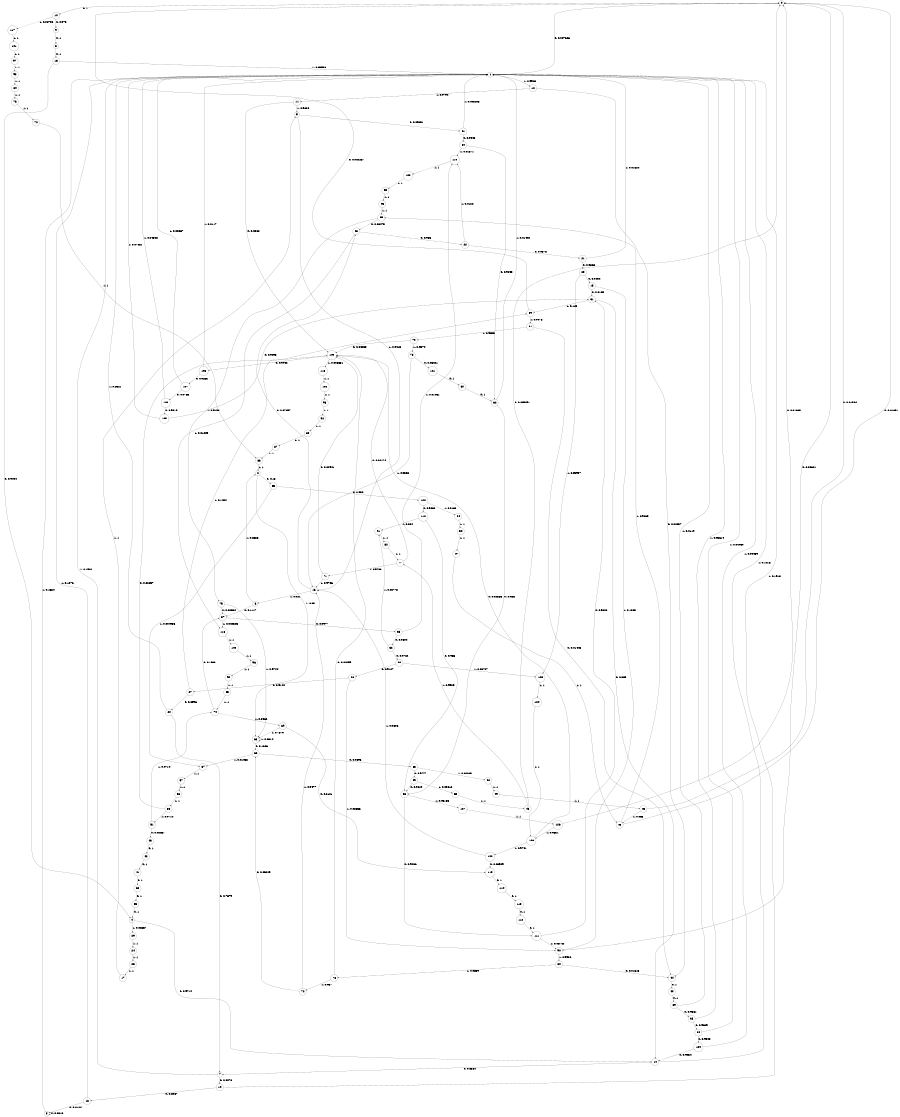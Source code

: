 digraph "ch1_random_source_L14" {
size = "6,8.5";
ratio = "fill";
node [shape = circle];
node [fontsize = 24];
edge [fontsize = 24];
0 -> 10 [label = "0: 1        "];
1 -> 0 [label = "0: 0.007666  "];
1 -> 12 [label = "1: 0.9923   "];
2 -> 65 [label = "0: 0.15     "];
2 -> 68 [label = "1: 0.85     "];
3 -> 13 [label = "0: 1        "];
4 -> 14 [label = "0: 0.9714   "];
4 -> 29 [label = "1: 0.02857  "];
5 -> 61 [label = "0: 0.05851  "];
5 -> 16 [label = "1: 0.9415   "];
6 -> 37 [label = "0: 0.1117   "];
6 -> 2 [label = "1: 0.8883   "];
7 -> 19 [label = "0: 0.8078   "];
7 -> 1 [label = "1: 0.1922   "];
8 -> 8 [label = "0: 0.8616   "];
8 -> 1 [label = "1: 0.1384   "];
9 -> 3 [label = "0: 1        "];
10 -> 9 [label = "0: 0.973    "];
10 -> 117 [label = "1: 0.02703  "];
11 -> 109 [label = "0: 0.0362   "];
11 -> 5 [label = "1: 0.9638   "];
12 -> 44 [label = "0: 0.02057  "];
12 -> 11 [label = "1: 0.9794   "];
13 -> 4 [label = "0: 0.9444   "];
13 -> 1 [label = "1: 0.05556  "];
14 -> 7 [label = "0: 0.8584   "];
14 -> 1 [label = "1: 0.1416   "];
15 -> 31 [label = "0: 0.8135   "];
15 -> 90 [label = "1: 0.1865   "];
16 -> 28 [label = "0: 0.07897  "];
16 -> 6 [label = "1: 0.921    "];
17 -> 5 [label = "1: 1        "];
18 -> 8 [label = "0: 0.8124   "];
18 -> 1 [label = "1: 0.1876   "];
19 -> 18 [label = "0: 0.8087   "];
19 -> 1 [label = "1: 0.1913   "];
20 -> 7 [label = "0: 0.7679   "];
20 -> 1 [label = "1: 0.2321   "];
21 -> 25 [label = "0: 0.9868   "];
21 -> 1 [label = "1: 0.01324  "];
22 -> 21 [label = "0: 0.9878   "];
22 -> 119 [label = "1: 0.0122   "];
23 -> 17 [label = "1: 1        "];
24 -> 23 [label = "1: 1        "];
25 -> 15 [label = "0: 0.9404   "];
25 -> 125 [label = "1: 0.05957  "];
26 -> 27 [label = "0: 0.9144   "];
26 -> 90 [label = "1: 0.08556  "];
27 -> 20 [label = "0: 0.8596   "];
27 -> 89 [label = "1: 0.1404   "];
28 -> 22 [label = "0: 0.988    "];
28 -> 116 [label = "1: 0.01205  "];
29 -> 24 [label = "1: 1        "];
30 -> 26 [label = "0: 0.9127   "];
30 -> 125 [label = "1: 0.08727  "];
31 -> 14 [label = "0: 0.885    "];
31 -> 89 [label = "1: 0.115    "];
32 -> 30 [label = "0: 0.9722   "];
32 -> 91 [label = "1: 0.02778  "];
33 -> 32 [label = "0: 0.9804   "];
33 -> 119 [label = "1: 0.01961  "];
34 -> 104 [label = "0: 0.9503   "];
34 -> 1 [label = "1: 0.04969  "];
35 -> 4 [label = "0: 1        "];
36 -> 35 [label = "0: 1        "];
37 -> 33 [label = "0: 0.9977   "];
37 -> 116 [label = "1: 0.002323  "];
38 -> 34 [label = "0: 0.9639   "];
38 -> 1 [label = "1: 0.03614  "];
39 -> 38 [label = "0: 0.9881   "];
39 -> 1 [label = "1: 0.0119   "];
40 -> 39 [label = "0: 1        "];
41 -> 36 [label = "0: 1        "];
42 -> 41 [label = "0: 1        "];
43 -> 42 [label = "0: 1        "];
44 -> 40 [label = "0: 1        "];
45 -> 0 [label = "0: 0.01351  "];
45 -> 83 [label = "1: 0.9865   "];
46 -> 0 [label = "0: 0.01504  "];
46 -> 45 [label = "1: 0.985    "];
47 -> 45 [label = "1: 1        "];
48 -> 0 [label = "0: 0.009091  "];
48 -> 77 [label = "1: 0.9909   "];
49 -> 46 [label = "1: 1        "];
50 -> 47 [label = "1: 1        "];
51 -> 43 [label = "0: 0.02857  "];
51 -> 74 [label = "1: 0.9714   "];
52 -> 49 [label = "1: 1        "];
53 -> 48 [label = "1: 1        "];
54 -> 50 [label = "1: 1        "];
55 -> 109 [label = "0: 0.02857  "];
55 -> 51 [label = "1: 0.9714   "];
56 -> 55 [label = "1: 1        "];
57 -> 56 [label = "1: 1        "];
58 -> 111 [label = "0: 0.9486   "];
58 -> 127 [label = "1: 0.05138  "];
59 -> 58 [label = "0: 0.9619   "];
59 -> 53 [label = "1: 0.03812  "];
60 -> 62 [label = "0: 1        "];
61 -> 64 [label = "0: 0.9948   "];
61 -> 1 [label = "1: 0.005208  "];
62 -> 58 [label = "0: 0.986    "];
62 -> 1 [label = "1: 0.01402  "];
63 -> 59 [label = "0: 0.9777   "];
63 -> 52 [label = "1: 0.02235  "];
64 -> 62 [label = "0: 0.9843   "];
64 -> 119 [label = "1: 0.01571  "];
65 -> 120 [label = "0: 0.995    "];
65 -> 67 [label = "1: 0.004955  "];
66 -> 63 [label = "0: 0.9896   "];
66 -> 67 [label = "1: 0.01038  "];
67 -> 57 [label = "1: 1        "];
68 -> 66 [label = "0: 0.1686   "];
68 -> 68 [label = "1: 0.8314   "];
69 -> 115 [label = "0: 0.2121   "];
69 -> 68 [label = "1: 0.7879   "];
70 -> 86 [label = "1: 1        "];
71 -> 109 [label = "0: 0.02941  "];
71 -> 16 [label = "1: 0.9706   "];
72 -> 66 [label = "0: 0.05229  "];
72 -> 16 [label = "1: 0.9477   "];
73 -> 121 [label = "0: 0.06421  "];
73 -> 16 [label = "1: 0.9358   "];
74 -> 37 [label = "0: 0.1538   "];
74 -> 69 [label = "1: 0.8462   "];
75 -> 37 [label = "0: 0.02564  "];
75 -> 68 [label = "1: 0.9744   "];
76 -> 70 [label = "1: 1        "];
77 -> 109 [label = "0: 0.02174  "];
77 -> 71 [label = "1: 0.9783   "];
78 -> 109 [label = "0: 0.04299  "];
78 -> 72 [label = "1: 0.957    "];
79 -> 109 [label = "0: 0.04255  "];
79 -> 73 [label = "1: 0.9574   "];
80 -> 44 [label = "0: 0.01613  "];
80 -> 78 [label = "1: 0.9839   "];
81 -> 44 [label = "0: 0.01448  "];
81 -> 79 [label = "1: 0.9855   "];
82 -> 77 [label = "1: 1        "];
83 -> 28 [label = "0: 0.08475  "];
83 -> 75 [label = "1: 0.9153   "];
84 -> 76 [label = "1: 1        "];
85 -> 74 [label = "1: 1        "];
86 -> 2 [label = "1: 1        "];
87 -> 86 [label = "1: 1        "];
88 -> 87 [label = "1: 1        "];
89 -> 0 [label = "0: 0.002237  "];
89 -> 81 [label = "1: 0.9978   "];
90 -> 0 [label = "0: 0.00641  "];
90 -> 80 [label = "1: 0.9936   "];
91 -> 82 [label = "1: 1        "];
92 -> 85 [label = "1: 1        "];
93 -> 84 [label = "1: 1        "];
94 -> 88 [label = "1: 1        "];
95 -> 83 [label = "1: 1        "];
96 -> 92 [label = "1: 1        "];
97 -> 93 [label = "1: 1        "];
98 -> 94 [label = "1: 1        "];
99 -> 95 [label = "1: 1        "];
100 -> 96 [label = "1: 1        "];
101 -> 97 [label = "1: 1        "];
102 -> 98 [label = "1: 1        "];
103 -> 99 [label = "1: 1        "];
104 -> 14 [label = "0: 0.9054   "];
104 -> 1 [label = "1: 0.09459  "];
105 -> 31 [label = "0: 0.9295   "];
105 -> 1 [label = "1: 0.07051  "];
106 -> 105 [label = "0: 0.9515   "];
106 -> 1 [label = "1: 0.04848  "];
107 -> 106 [label = "0: 0.9763   "];
107 -> 1 [label = "1: 0.02367  "];
108 -> 107 [label = "0: 0.9883   "];
108 -> 1 [label = "1: 0.0117   "];
109 -> 108 [label = "0: 0.9942   "];
109 -> 118 [label = "1: 0.005831  "];
110 -> 58 [label = "0: 0.966    "];
110 -> 91 [label = "1: 0.034    "];
111 -> 31 [label = "0: 0.9326   "];
111 -> 90 [label = "1: 0.06742  "];
112 -> 111 [label = "0: 1        "];
113 -> 112 [label = "0: 1        "];
114 -> 113 [label = "0: 1        "];
115 -> 114 [label = "0: 1        "];
116 -> 100 [label = "1: 1        "];
117 -> 101 [label = "1: 1        "];
118 -> 102 [label = "1: 1        "];
119 -> 103 [label = "1: 1        "];
120 -> 110 [label = "0: 0.9832   "];
120 -> 54 [label = "1: 0.0168   "];
121 -> 60 [label = "0: 1        "];
122 -> 115 [label = "0: 0.03939  "];
122 -> 16 [label = "1: 0.9606   "];
123 -> 109 [label = "0: 0.02586  "];
123 -> 122 [label = "1: 0.9741   "];
124 -> 123 [label = "1: 1        "];
125 -> 124 [label = "1: 1        "];
126 -> 0 [label = "0: 0.01685  "];
126 -> 123 [label = "1: 0.9831   "];
127 -> 126 [label = "1: 1        "];
}